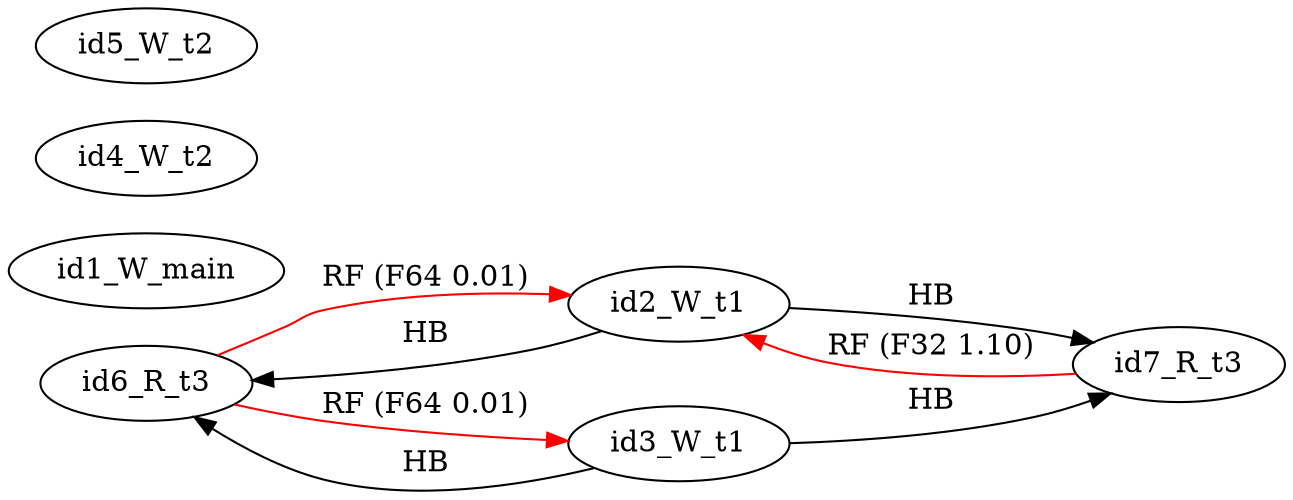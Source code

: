 digraph memory_model {
rankdir=LR;
splines=true; esep=0.5;
id6_R_t3 -> id2_W_t1 [label = "RF (F64 0.01)", color="red"];
id6_R_t3 -> id3_W_t1 [label = "RF (F64 0.01)", color="red"];
id7_R_t3 -> id2_W_t1 [label = "RF (F32 1.10)", color="red"];
id2_W_t1 -> id6_R_t3 [label = "HB", color="black"];
id2_W_t1 -> id7_R_t3 [label = "HB", color="black"];
id3_W_t1 -> id6_R_t3 [label = "HB", color="black"];
id3_W_t1 -> id7_R_t3 [label = "HB", color="black"];
id1_W_main [pos="5.0,4!"]
id2_W_t1 [pos="0,2!"]
id3_W_t1 [pos="0,0!"]
id4_W_t2 [pos="5,2!"]
id5_W_t2 [pos="5,0!"]
id6_R_t3 [pos="10,2!"]
id7_R_t3 [pos="10,0!"]
}
